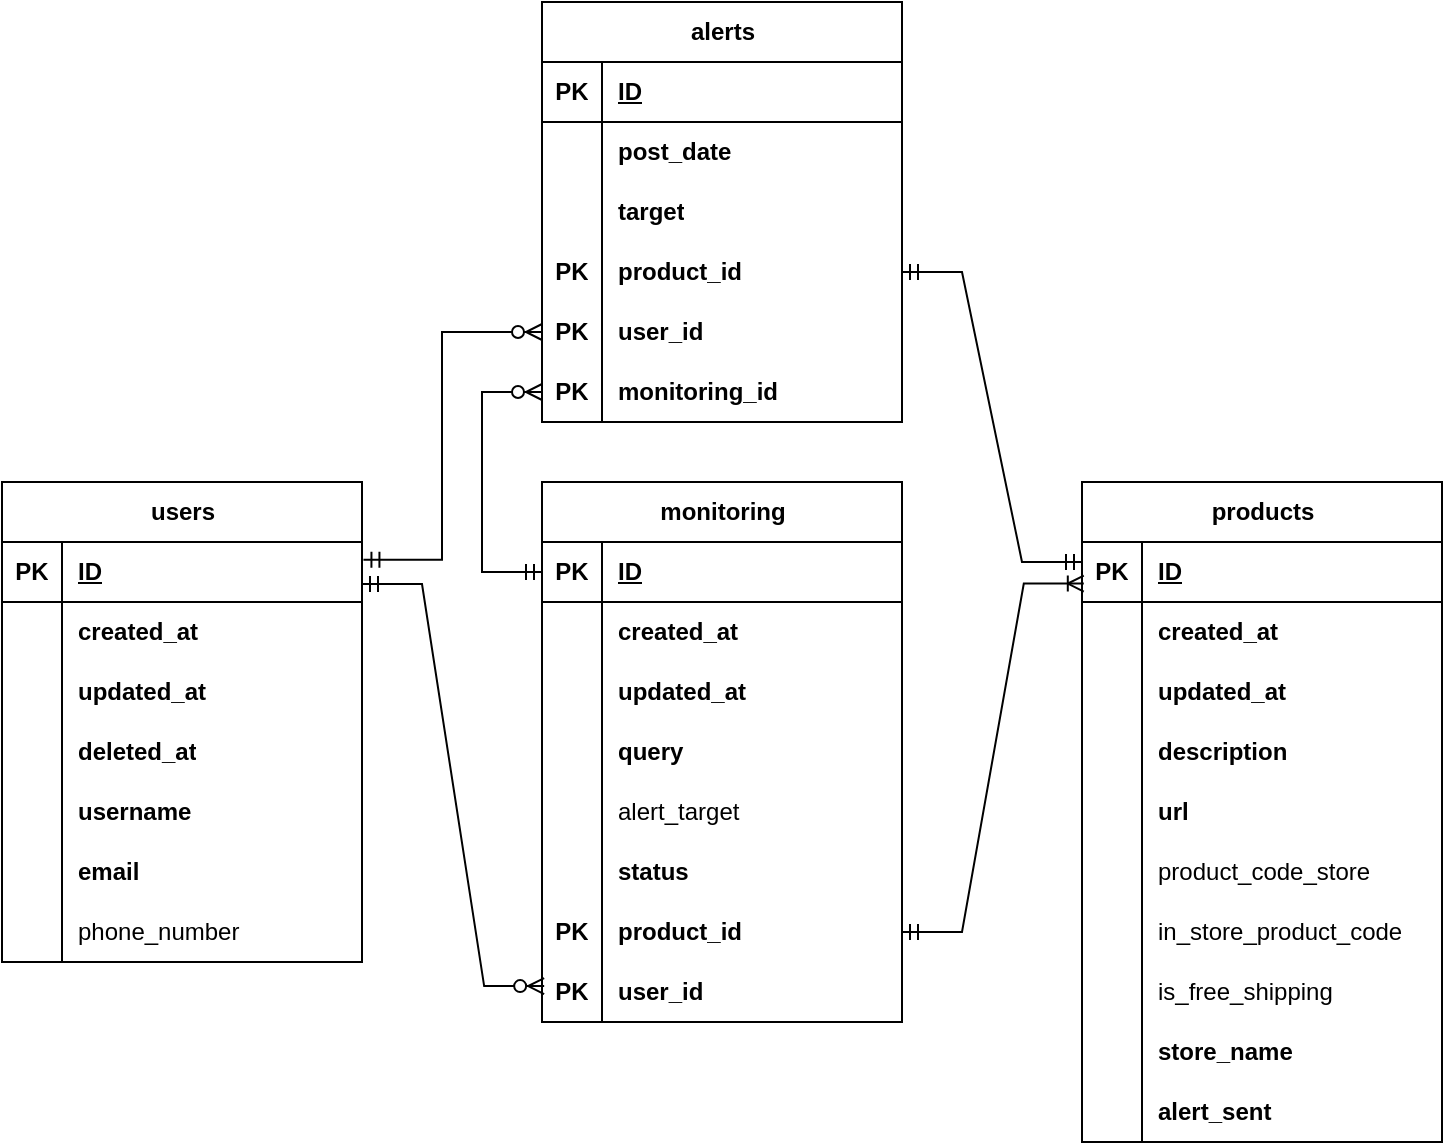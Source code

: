 <mxfile version="24.2.5" type="device" pages="2">
  <diagram name="Database Model" id="I9vio3gnw4RId74ECS6n">
    <mxGraphModel dx="956" dy="557" grid="1" gridSize="10" guides="1" tooltips="1" connect="1" arrows="0" fold="1" page="1" pageScale="1" pageWidth="850" pageHeight="1100" math="0" shadow="0">
      <root>
        <mxCell id="0" />
        <mxCell id="1" parent="0" />
        <mxCell id="QcvntvVAY5Kc5VnN-7mL-1" value="users" style="shape=table;startSize=30;container=1;collapsible=1;childLayout=tableLayout;fixedRows=1;rowLines=0;fontStyle=1;align=center;resizeLast=1;html=1;" parent="1" vertex="1">
          <mxGeometry x="60" y="260" width="180" height="240" as="geometry">
            <mxRectangle x="60" y="260" width="70" height="30" as="alternateBounds" />
          </mxGeometry>
        </mxCell>
        <mxCell id="QcvntvVAY5Kc5VnN-7mL-2" value="" style="shape=tableRow;horizontal=0;startSize=0;swimlaneHead=0;swimlaneBody=0;fillColor=none;collapsible=0;dropTarget=0;points=[[0,0.5],[1,0.5]];portConstraint=eastwest;top=0;left=0;right=0;bottom=1;" parent="QcvntvVAY5Kc5VnN-7mL-1" vertex="1">
          <mxGeometry y="30" width="180" height="30" as="geometry" />
        </mxCell>
        <mxCell id="QcvntvVAY5Kc5VnN-7mL-3" value="PK" style="shape=partialRectangle;connectable=0;fillColor=none;top=0;left=0;bottom=0;right=0;fontStyle=1;overflow=hidden;whiteSpace=wrap;html=1;" parent="QcvntvVAY5Kc5VnN-7mL-2" vertex="1">
          <mxGeometry width="30" height="30" as="geometry">
            <mxRectangle width="30" height="30" as="alternateBounds" />
          </mxGeometry>
        </mxCell>
        <mxCell id="QcvntvVAY5Kc5VnN-7mL-4" value="ID" style="shape=partialRectangle;connectable=0;fillColor=none;top=0;left=0;bottom=0;right=0;align=left;spacingLeft=6;fontStyle=5;overflow=hidden;whiteSpace=wrap;html=1;" parent="QcvntvVAY5Kc5VnN-7mL-2" vertex="1">
          <mxGeometry x="30" width="150" height="30" as="geometry">
            <mxRectangle width="150" height="30" as="alternateBounds" />
          </mxGeometry>
        </mxCell>
        <mxCell id="QcvntvVAY5Kc5VnN-7mL-5" value="" style="shape=tableRow;horizontal=0;startSize=0;swimlaneHead=0;swimlaneBody=0;fillColor=none;collapsible=0;dropTarget=0;points=[[0,0.5],[1,0.5]];portConstraint=eastwest;top=0;left=0;right=0;bottom=0;" parent="QcvntvVAY5Kc5VnN-7mL-1" vertex="1">
          <mxGeometry y="60" width="180" height="30" as="geometry" />
        </mxCell>
        <mxCell id="QcvntvVAY5Kc5VnN-7mL-6" value="" style="shape=partialRectangle;connectable=0;fillColor=none;top=0;left=0;bottom=0;right=0;editable=1;overflow=hidden;whiteSpace=wrap;html=1;" parent="QcvntvVAY5Kc5VnN-7mL-5" vertex="1">
          <mxGeometry width="30" height="30" as="geometry">
            <mxRectangle width="30" height="30" as="alternateBounds" />
          </mxGeometry>
        </mxCell>
        <mxCell id="QcvntvVAY5Kc5VnN-7mL-7" value="created_at" style="shape=partialRectangle;connectable=0;fillColor=none;top=0;left=0;bottom=0;right=0;align=left;spacingLeft=6;overflow=hidden;whiteSpace=wrap;html=1;fontStyle=1" parent="QcvntvVAY5Kc5VnN-7mL-5" vertex="1">
          <mxGeometry x="30" width="150" height="30" as="geometry">
            <mxRectangle width="150" height="30" as="alternateBounds" />
          </mxGeometry>
        </mxCell>
        <mxCell id="aQhZrh3F_fhBTRnwqOzw-4" value="" style="shape=tableRow;horizontal=0;startSize=0;swimlaneHead=0;swimlaneBody=0;fillColor=none;collapsible=0;dropTarget=0;points=[[0,0.5],[1,0.5]];portConstraint=eastwest;top=0;left=0;right=0;bottom=0;" parent="QcvntvVAY5Kc5VnN-7mL-1" vertex="1">
          <mxGeometry y="90" width="180" height="30" as="geometry" />
        </mxCell>
        <mxCell id="aQhZrh3F_fhBTRnwqOzw-5" value="" style="shape=partialRectangle;connectable=0;fillColor=none;top=0;left=0;bottom=0;right=0;editable=1;overflow=hidden;whiteSpace=wrap;html=1;" parent="aQhZrh3F_fhBTRnwqOzw-4" vertex="1">
          <mxGeometry width="30" height="30" as="geometry">
            <mxRectangle width="30" height="30" as="alternateBounds" />
          </mxGeometry>
        </mxCell>
        <mxCell id="aQhZrh3F_fhBTRnwqOzw-6" value="updated_at" style="shape=partialRectangle;connectable=0;fillColor=none;top=0;left=0;bottom=0;right=0;align=left;spacingLeft=6;overflow=hidden;whiteSpace=wrap;html=1;fontStyle=1" parent="aQhZrh3F_fhBTRnwqOzw-4" vertex="1">
          <mxGeometry x="30" width="150" height="30" as="geometry">
            <mxRectangle width="150" height="30" as="alternateBounds" />
          </mxGeometry>
        </mxCell>
        <mxCell id="aQhZrh3F_fhBTRnwqOzw-7" value="" style="shape=tableRow;horizontal=0;startSize=0;swimlaneHead=0;swimlaneBody=0;fillColor=none;collapsible=0;dropTarget=0;points=[[0,0.5],[1,0.5]];portConstraint=eastwest;top=0;left=0;right=0;bottom=0;" parent="QcvntvVAY5Kc5VnN-7mL-1" vertex="1">
          <mxGeometry y="120" width="180" height="30" as="geometry" />
        </mxCell>
        <mxCell id="aQhZrh3F_fhBTRnwqOzw-8" value="" style="shape=partialRectangle;connectable=0;fillColor=none;top=0;left=0;bottom=0;right=0;editable=1;overflow=hidden;whiteSpace=wrap;html=1;" parent="aQhZrh3F_fhBTRnwqOzw-7" vertex="1">
          <mxGeometry width="30" height="30" as="geometry">
            <mxRectangle width="30" height="30" as="alternateBounds" />
          </mxGeometry>
        </mxCell>
        <mxCell id="aQhZrh3F_fhBTRnwqOzw-9" value="deleted_at" style="shape=partialRectangle;connectable=0;fillColor=none;top=0;left=0;bottom=0;right=0;align=left;spacingLeft=6;overflow=hidden;whiteSpace=wrap;html=1;fontStyle=1" parent="aQhZrh3F_fhBTRnwqOzw-7" vertex="1">
          <mxGeometry x="30" width="150" height="30" as="geometry">
            <mxRectangle width="150" height="30" as="alternateBounds" />
          </mxGeometry>
        </mxCell>
        <mxCell id="aQhZrh3F_fhBTRnwqOzw-1" value="" style="shape=tableRow;horizontal=0;startSize=0;swimlaneHead=0;swimlaneBody=0;fillColor=none;collapsible=0;dropTarget=0;points=[[0,0.5],[1,0.5]];portConstraint=eastwest;top=0;left=0;right=0;bottom=0;" parent="QcvntvVAY5Kc5VnN-7mL-1" vertex="1">
          <mxGeometry y="150" width="180" height="30" as="geometry" />
        </mxCell>
        <mxCell id="aQhZrh3F_fhBTRnwqOzw-2" value="" style="shape=partialRectangle;connectable=0;fillColor=none;top=0;left=0;bottom=0;right=0;editable=1;overflow=hidden;whiteSpace=wrap;html=1;" parent="aQhZrh3F_fhBTRnwqOzw-1" vertex="1">
          <mxGeometry width="30" height="30" as="geometry">
            <mxRectangle width="30" height="30" as="alternateBounds" />
          </mxGeometry>
        </mxCell>
        <mxCell id="aQhZrh3F_fhBTRnwqOzw-3" value="username" style="shape=partialRectangle;connectable=0;fillColor=none;top=0;left=0;bottom=0;right=0;align=left;spacingLeft=6;overflow=hidden;whiteSpace=wrap;html=1;fontStyle=1" parent="aQhZrh3F_fhBTRnwqOzw-1" vertex="1">
          <mxGeometry x="30" width="150" height="30" as="geometry">
            <mxRectangle width="150" height="30" as="alternateBounds" />
          </mxGeometry>
        </mxCell>
        <mxCell id="QcvntvVAY5Kc5VnN-7mL-8" value="" style="shape=tableRow;horizontal=0;startSize=0;swimlaneHead=0;swimlaneBody=0;fillColor=none;collapsible=0;dropTarget=0;points=[[0,0.5],[1,0.5]];portConstraint=eastwest;top=0;left=0;right=0;bottom=0;fontStyle=0" parent="QcvntvVAY5Kc5VnN-7mL-1" vertex="1">
          <mxGeometry y="180" width="180" height="30" as="geometry" />
        </mxCell>
        <mxCell id="QcvntvVAY5Kc5VnN-7mL-9" value="" style="shape=partialRectangle;connectable=0;fillColor=none;top=0;left=0;bottom=0;right=0;editable=1;overflow=hidden;whiteSpace=wrap;html=1;" parent="QcvntvVAY5Kc5VnN-7mL-8" vertex="1">
          <mxGeometry width="30" height="30" as="geometry">
            <mxRectangle width="30" height="30" as="alternateBounds" />
          </mxGeometry>
        </mxCell>
        <mxCell id="QcvntvVAY5Kc5VnN-7mL-10" value="email" style="shape=partialRectangle;connectable=0;fillColor=none;top=0;left=0;bottom=0;right=0;align=left;spacingLeft=6;overflow=hidden;whiteSpace=wrap;html=1;fontStyle=1" parent="QcvntvVAY5Kc5VnN-7mL-8" vertex="1">
          <mxGeometry x="30" width="150" height="30" as="geometry">
            <mxRectangle width="150" height="30" as="alternateBounds" />
          </mxGeometry>
        </mxCell>
        <mxCell id="QcvntvVAY5Kc5VnN-7mL-11" value="" style="shape=tableRow;horizontal=0;startSize=0;swimlaneHead=0;swimlaneBody=0;fillColor=none;collapsible=0;dropTarget=0;points=[[0,0.5],[1,0.5]];portConstraint=eastwest;top=0;left=0;right=0;bottom=0;" parent="QcvntvVAY5Kc5VnN-7mL-1" vertex="1">
          <mxGeometry y="210" width="180" height="30" as="geometry" />
        </mxCell>
        <mxCell id="QcvntvVAY5Kc5VnN-7mL-12" value="" style="shape=partialRectangle;connectable=0;fillColor=none;top=0;left=0;bottom=0;right=0;editable=1;overflow=hidden;whiteSpace=wrap;html=1;" parent="QcvntvVAY5Kc5VnN-7mL-11" vertex="1">
          <mxGeometry width="30" height="30" as="geometry">
            <mxRectangle width="30" height="30" as="alternateBounds" />
          </mxGeometry>
        </mxCell>
        <mxCell id="QcvntvVAY5Kc5VnN-7mL-13" value="phone_number" style="shape=partialRectangle;connectable=0;fillColor=none;top=0;left=0;bottom=0;right=0;align=left;spacingLeft=6;overflow=hidden;whiteSpace=wrap;html=1;" parent="QcvntvVAY5Kc5VnN-7mL-11" vertex="1">
          <mxGeometry x="30" width="150" height="30" as="geometry">
            <mxRectangle width="150" height="30" as="alternateBounds" />
          </mxGeometry>
        </mxCell>
        <mxCell id="QcvntvVAY5Kc5VnN-7mL-14" value="monitoring" style="shape=table;startSize=30;container=1;collapsible=1;childLayout=tableLayout;fixedRows=1;rowLines=0;fontStyle=1;align=center;resizeLast=1;html=1;" parent="1" vertex="1">
          <mxGeometry x="330" y="260" width="180" height="270" as="geometry">
            <mxRectangle x="330" y="260" width="100" height="30" as="alternateBounds" />
          </mxGeometry>
        </mxCell>
        <mxCell id="QcvntvVAY5Kc5VnN-7mL-15" value="" style="shape=tableRow;horizontal=0;startSize=0;swimlaneHead=0;swimlaneBody=0;fillColor=none;collapsible=0;dropTarget=0;points=[[0,0.5],[1,0.5]];portConstraint=eastwest;top=0;left=0;right=0;bottom=1;" parent="QcvntvVAY5Kc5VnN-7mL-14" vertex="1">
          <mxGeometry y="30" width="180" height="30" as="geometry" />
        </mxCell>
        <mxCell id="QcvntvVAY5Kc5VnN-7mL-16" value="PK" style="shape=partialRectangle;connectable=0;fillColor=none;top=0;left=0;bottom=0;right=0;fontStyle=1;overflow=hidden;whiteSpace=wrap;html=1;" parent="QcvntvVAY5Kc5VnN-7mL-15" vertex="1">
          <mxGeometry width="30" height="30" as="geometry">
            <mxRectangle width="30" height="30" as="alternateBounds" />
          </mxGeometry>
        </mxCell>
        <mxCell id="QcvntvVAY5Kc5VnN-7mL-17" value="ID" style="shape=partialRectangle;connectable=0;fillColor=none;top=0;left=0;bottom=0;right=0;align=left;spacingLeft=6;fontStyle=5;overflow=hidden;whiteSpace=wrap;html=1;" parent="QcvntvVAY5Kc5VnN-7mL-15" vertex="1">
          <mxGeometry x="30" width="150" height="30" as="geometry">
            <mxRectangle width="150" height="30" as="alternateBounds" />
          </mxGeometry>
        </mxCell>
        <mxCell id="QcvntvVAY5Kc5VnN-7mL-18" value="" style="shape=tableRow;horizontal=0;startSize=0;swimlaneHead=0;swimlaneBody=0;fillColor=none;collapsible=0;dropTarget=0;points=[[0,0.5],[1,0.5]];portConstraint=eastwest;top=0;left=0;right=0;bottom=0;" parent="QcvntvVAY5Kc5VnN-7mL-14" vertex="1">
          <mxGeometry y="60" width="180" height="30" as="geometry" />
        </mxCell>
        <mxCell id="QcvntvVAY5Kc5VnN-7mL-19" value="" style="shape=partialRectangle;connectable=0;fillColor=none;top=0;left=0;bottom=0;right=0;editable=1;overflow=hidden;whiteSpace=wrap;html=1;" parent="QcvntvVAY5Kc5VnN-7mL-18" vertex="1">
          <mxGeometry width="30" height="30" as="geometry">
            <mxRectangle width="30" height="30" as="alternateBounds" />
          </mxGeometry>
        </mxCell>
        <mxCell id="QcvntvVAY5Kc5VnN-7mL-20" value="created_at" style="shape=partialRectangle;connectable=0;fillColor=none;top=0;left=0;bottom=0;right=0;align=left;spacingLeft=6;overflow=hidden;whiteSpace=wrap;html=1;fontStyle=1" parent="QcvntvVAY5Kc5VnN-7mL-18" vertex="1">
          <mxGeometry x="30" width="150" height="30" as="geometry">
            <mxRectangle width="150" height="30" as="alternateBounds" />
          </mxGeometry>
        </mxCell>
        <mxCell id="aQhZrh3F_fhBTRnwqOzw-13" value="" style="shape=tableRow;horizontal=0;startSize=0;swimlaneHead=0;swimlaneBody=0;fillColor=none;collapsible=0;dropTarget=0;points=[[0,0.5],[1,0.5]];portConstraint=eastwest;top=0;left=0;right=0;bottom=0;" parent="QcvntvVAY5Kc5VnN-7mL-14" vertex="1">
          <mxGeometry y="90" width="180" height="30" as="geometry" />
        </mxCell>
        <mxCell id="aQhZrh3F_fhBTRnwqOzw-14" value="" style="shape=partialRectangle;connectable=0;fillColor=none;top=0;left=0;bottom=0;right=0;editable=1;overflow=hidden;whiteSpace=wrap;html=1;" parent="aQhZrh3F_fhBTRnwqOzw-13" vertex="1">
          <mxGeometry width="30" height="30" as="geometry">
            <mxRectangle width="30" height="30" as="alternateBounds" />
          </mxGeometry>
        </mxCell>
        <mxCell id="aQhZrh3F_fhBTRnwqOzw-15" value="updated_at" style="shape=partialRectangle;connectable=0;fillColor=none;top=0;left=0;bottom=0;right=0;align=left;spacingLeft=6;overflow=hidden;whiteSpace=wrap;html=1;fontStyle=1" parent="aQhZrh3F_fhBTRnwqOzw-13" vertex="1">
          <mxGeometry x="30" width="150" height="30" as="geometry">
            <mxRectangle width="150" height="30" as="alternateBounds" />
          </mxGeometry>
        </mxCell>
        <mxCell id="aQhZrh3F_fhBTRnwqOzw-10" value="" style="shape=tableRow;horizontal=0;startSize=0;swimlaneHead=0;swimlaneBody=0;fillColor=none;collapsible=0;dropTarget=0;points=[[0,0.5],[1,0.5]];portConstraint=eastwest;top=0;left=0;right=0;bottom=0;" parent="QcvntvVAY5Kc5VnN-7mL-14" vertex="1">
          <mxGeometry y="120" width="180" height="30" as="geometry" />
        </mxCell>
        <mxCell id="aQhZrh3F_fhBTRnwqOzw-11" value="" style="shape=partialRectangle;connectable=0;fillColor=none;top=0;left=0;bottom=0;right=0;editable=1;overflow=hidden;whiteSpace=wrap;html=1;" parent="aQhZrh3F_fhBTRnwqOzw-10" vertex="1">
          <mxGeometry width="30" height="30" as="geometry">
            <mxRectangle width="30" height="30" as="alternateBounds" />
          </mxGeometry>
        </mxCell>
        <mxCell id="aQhZrh3F_fhBTRnwqOzw-12" value="query" style="shape=partialRectangle;connectable=0;fillColor=none;top=0;left=0;bottom=0;right=0;align=left;spacingLeft=6;overflow=hidden;whiteSpace=wrap;html=1;fontStyle=1" parent="aQhZrh3F_fhBTRnwqOzw-10" vertex="1">
          <mxGeometry x="30" width="150" height="30" as="geometry">
            <mxRectangle width="150" height="30" as="alternateBounds" />
          </mxGeometry>
        </mxCell>
        <mxCell id="QcvntvVAY5Kc5VnN-7mL-21" value="" style="shape=tableRow;horizontal=0;startSize=0;swimlaneHead=0;swimlaneBody=0;fillColor=none;collapsible=0;dropTarget=0;points=[[0,0.5],[1,0.5]];portConstraint=eastwest;top=0;left=0;right=0;bottom=0;fontStyle=0" parent="QcvntvVAY5Kc5VnN-7mL-14" vertex="1">
          <mxGeometry y="150" width="180" height="30" as="geometry" />
        </mxCell>
        <mxCell id="QcvntvVAY5Kc5VnN-7mL-22" value="" style="shape=partialRectangle;connectable=0;fillColor=none;top=0;left=0;bottom=0;right=0;editable=1;overflow=hidden;whiteSpace=wrap;html=1;" parent="QcvntvVAY5Kc5VnN-7mL-21" vertex="1">
          <mxGeometry width="30" height="30" as="geometry">
            <mxRectangle width="30" height="30" as="alternateBounds" />
          </mxGeometry>
        </mxCell>
        <mxCell id="QcvntvVAY5Kc5VnN-7mL-23" value="alert_target" style="shape=partialRectangle;connectable=0;fillColor=none;top=0;left=0;bottom=0;right=0;align=left;spacingLeft=6;overflow=hidden;whiteSpace=wrap;html=1;fontStyle=0" parent="QcvntvVAY5Kc5VnN-7mL-21" vertex="1">
          <mxGeometry x="30" width="150" height="30" as="geometry">
            <mxRectangle width="150" height="30" as="alternateBounds" />
          </mxGeometry>
        </mxCell>
        <mxCell id="QcvntvVAY5Kc5VnN-7mL-24" value="" style="shape=tableRow;horizontal=0;startSize=0;swimlaneHead=0;swimlaneBody=0;fillColor=none;collapsible=0;dropTarget=0;points=[[0,0.5],[1,0.5]];portConstraint=eastwest;top=0;left=0;right=0;bottom=0;" parent="QcvntvVAY5Kc5VnN-7mL-14" vertex="1">
          <mxGeometry y="180" width="180" height="30" as="geometry" />
        </mxCell>
        <mxCell id="QcvntvVAY5Kc5VnN-7mL-25" value="" style="shape=partialRectangle;connectable=0;fillColor=none;top=0;left=0;bottom=0;right=0;editable=1;overflow=hidden;whiteSpace=wrap;html=1;" parent="QcvntvVAY5Kc5VnN-7mL-24" vertex="1">
          <mxGeometry width="30" height="30" as="geometry">
            <mxRectangle width="30" height="30" as="alternateBounds" />
          </mxGeometry>
        </mxCell>
        <mxCell id="QcvntvVAY5Kc5VnN-7mL-26" value="&lt;b&gt;status&lt;/b&gt;" style="shape=partialRectangle;connectable=0;fillColor=none;top=0;left=0;bottom=0;right=0;align=left;spacingLeft=6;overflow=hidden;whiteSpace=wrap;html=1;" parent="QcvntvVAY5Kc5VnN-7mL-24" vertex="1">
          <mxGeometry x="30" width="150" height="30" as="geometry">
            <mxRectangle width="150" height="30" as="alternateBounds" />
          </mxGeometry>
        </mxCell>
        <mxCell id="LEwqBcmF0jRfwMlr8cXn-28" value="" style="shape=tableRow;horizontal=0;startSize=0;swimlaneHead=0;swimlaneBody=0;fillColor=none;collapsible=0;dropTarget=0;points=[[0,0.5],[1,0.5]];portConstraint=eastwest;top=0;left=0;right=0;bottom=0;" parent="QcvntvVAY5Kc5VnN-7mL-14" vertex="1">
          <mxGeometry y="210" width="180" height="30" as="geometry" />
        </mxCell>
        <mxCell id="LEwqBcmF0jRfwMlr8cXn-29" value="PK" style="shape=partialRectangle;connectable=0;fillColor=none;top=0;left=0;bottom=0;right=0;editable=1;overflow=hidden;whiteSpace=wrap;html=1;fontStyle=1" parent="LEwqBcmF0jRfwMlr8cXn-28" vertex="1">
          <mxGeometry width="30" height="30" as="geometry">
            <mxRectangle width="30" height="30" as="alternateBounds" />
          </mxGeometry>
        </mxCell>
        <mxCell id="LEwqBcmF0jRfwMlr8cXn-30" value="&lt;b&gt;product_id&lt;/b&gt;" style="shape=partialRectangle;connectable=0;fillColor=none;top=0;left=0;bottom=0;right=0;align=left;spacingLeft=6;overflow=hidden;whiteSpace=wrap;html=1;" parent="LEwqBcmF0jRfwMlr8cXn-28" vertex="1">
          <mxGeometry x="30" width="150" height="30" as="geometry">
            <mxRectangle width="150" height="30" as="alternateBounds" />
          </mxGeometry>
        </mxCell>
        <mxCell id="LEwqBcmF0jRfwMlr8cXn-32" value="" style="shape=tableRow;horizontal=0;startSize=0;swimlaneHead=0;swimlaneBody=0;fillColor=none;collapsible=0;dropTarget=0;points=[[0,0.5],[1,0.5]];portConstraint=eastwest;top=0;left=0;right=0;bottom=0;" parent="QcvntvVAY5Kc5VnN-7mL-14" vertex="1">
          <mxGeometry y="240" width="180" height="30" as="geometry" />
        </mxCell>
        <mxCell id="LEwqBcmF0jRfwMlr8cXn-33" value="PK" style="shape=partialRectangle;connectable=0;fillColor=none;top=0;left=0;bottom=0;right=0;editable=1;overflow=hidden;whiteSpace=wrap;html=1;fontStyle=1" parent="LEwqBcmF0jRfwMlr8cXn-32" vertex="1">
          <mxGeometry width="30" height="30" as="geometry">
            <mxRectangle width="30" height="30" as="alternateBounds" />
          </mxGeometry>
        </mxCell>
        <mxCell id="LEwqBcmF0jRfwMlr8cXn-34" value="&lt;b&gt;user_id&lt;/b&gt;" style="shape=partialRectangle;connectable=0;fillColor=none;top=0;left=0;bottom=0;right=0;align=left;spacingLeft=6;overflow=hidden;whiteSpace=wrap;html=1;" parent="LEwqBcmF0jRfwMlr8cXn-32" vertex="1">
          <mxGeometry x="30" width="150" height="30" as="geometry">
            <mxRectangle width="150" height="30" as="alternateBounds" />
          </mxGeometry>
        </mxCell>
        <mxCell id="QcvntvVAY5Kc5VnN-7mL-31" value="" style="edgeStyle=entityRelationEdgeStyle;fontSize=12;html=1;endArrow=ERzeroToMany;startArrow=ERmandOne;rounded=0;entryX=0.006;entryY=0.402;entryDx=0;entryDy=0;entryPerimeter=0;" parent="1" target="LEwqBcmF0jRfwMlr8cXn-32" edge="1">
          <mxGeometry width="100" height="100" relative="1" as="geometry">
            <mxPoint x="240" y="311" as="sourcePoint" />
            <mxPoint x="325" y="450" as="targetPoint" />
          </mxGeometry>
        </mxCell>
        <mxCell id="LEwqBcmF0jRfwMlr8cXn-3" value="products" style="shape=table;startSize=30;container=1;collapsible=1;childLayout=tableLayout;fixedRows=1;rowLines=0;fontStyle=1;align=center;resizeLast=1;html=1;" parent="1" vertex="1">
          <mxGeometry x="600" y="260" width="180" height="330" as="geometry">
            <mxRectangle x="600" y="260" width="90" height="30" as="alternateBounds" />
          </mxGeometry>
        </mxCell>
        <mxCell id="LEwqBcmF0jRfwMlr8cXn-4" value="" style="shape=tableRow;horizontal=0;startSize=0;swimlaneHead=0;swimlaneBody=0;fillColor=none;collapsible=0;dropTarget=0;points=[[0,0.5],[1,0.5]];portConstraint=eastwest;top=0;left=0;right=0;bottom=1;" parent="LEwqBcmF0jRfwMlr8cXn-3" vertex="1">
          <mxGeometry y="30" width="180" height="30" as="geometry" />
        </mxCell>
        <mxCell id="LEwqBcmF0jRfwMlr8cXn-5" value="PK" style="shape=partialRectangle;connectable=0;fillColor=none;top=0;left=0;bottom=0;right=0;fontStyle=1;overflow=hidden;whiteSpace=wrap;html=1;" parent="LEwqBcmF0jRfwMlr8cXn-4" vertex="1">
          <mxGeometry width="30" height="30" as="geometry">
            <mxRectangle width="30" height="30" as="alternateBounds" />
          </mxGeometry>
        </mxCell>
        <mxCell id="LEwqBcmF0jRfwMlr8cXn-6" value="ID" style="shape=partialRectangle;connectable=0;fillColor=none;top=0;left=0;bottom=0;right=0;align=left;spacingLeft=6;fontStyle=5;overflow=hidden;whiteSpace=wrap;html=1;" parent="LEwqBcmF0jRfwMlr8cXn-4" vertex="1">
          <mxGeometry x="30" width="150" height="30" as="geometry">
            <mxRectangle width="150" height="30" as="alternateBounds" />
          </mxGeometry>
        </mxCell>
        <mxCell id="LEwqBcmF0jRfwMlr8cXn-7" value="" style="shape=tableRow;horizontal=0;startSize=0;swimlaneHead=0;swimlaneBody=0;fillColor=none;collapsible=0;dropTarget=0;points=[[0,0.5],[1,0.5]];portConstraint=eastwest;top=0;left=0;right=0;bottom=0;" parent="LEwqBcmF0jRfwMlr8cXn-3" vertex="1">
          <mxGeometry y="60" width="180" height="30" as="geometry" />
        </mxCell>
        <mxCell id="LEwqBcmF0jRfwMlr8cXn-8" value="" style="shape=partialRectangle;connectable=0;fillColor=none;top=0;left=0;bottom=0;right=0;editable=1;overflow=hidden;whiteSpace=wrap;html=1;" parent="LEwqBcmF0jRfwMlr8cXn-7" vertex="1">
          <mxGeometry width="30" height="30" as="geometry">
            <mxRectangle width="30" height="30" as="alternateBounds" />
          </mxGeometry>
        </mxCell>
        <mxCell id="LEwqBcmF0jRfwMlr8cXn-9" value="created_at" style="shape=partialRectangle;connectable=0;fillColor=none;top=0;left=0;bottom=0;right=0;align=left;spacingLeft=6;overflow=hidden;whiteSpace=wrap;html=1;fontStyle=1" parent="LEwqBcmF0jRfwMlr8cXn-7" vertex="1">
          <mxGeometry x="30" width="150" height="30" as="geometry">
            <mxRectangle width="150" height="30" as="alternateBounds" />
          </mxGeometry>
        </mxCell>
        <mxCell id="aQhZrh3F_fhBTRnwqOzw-19" value="" style="shape=tableRow;horizontal=0;startSize=0;swimlaneHead=0;swimlaneBody=0;fillColor=none;collapsible=0;dropTarget=0;points=[[0,0.5],[1,0.5]];portConstraint=eastwest;top=0;left=0;right=0;bottom=0;" parent="LEwqBcmF0jRfwMlr8cXn-3" vertex="1">
          <mxGeometry y="90" width="180" height="30" as="geometry" />
        </mxCell>
        <mxCell id="aQhZrh3F_fhBTRnwqOzw-20" value="" style="shape=partialRectangle;connectable=0;fillColor=none;top=0;left=0;bottom=0;right=0;editable=1;overflow=hidden;whiteSpace=wrap;html=1;" parent="aQhZrh3F_fhBTRnwqOzw-19" vertex="1">
          <mxGeometry width="30" height="30" as="geometry">
            <mxRectangle width="30" height="30" as="alternateBounds" />
          </mxGeometry>
        </mxCell>
        <mxCell id="aQhZrh3F_fhBTRnwqOzw-21" value="updated_at" style="shape=partialRectangle;connectable=0;fillColor=none;top=0;left=0;bottom=0;right=0;align=left;spacingLeft=6;overflow=hidden;whiteSpace=wrap;html=1;fontStyle=1" parent="aQhZrh3F_fhBTRnwqOzw-19" vertex="1">
          <mxGeometry x="30" width="150" height="30" as="geometry">
            <mxRectangle width="150" height="30" as="alternateBounds" />
          </mxGeometry>
        </mxCell>
        <mxCell id="aQhZrh3F_fhBTRnwqOzw-16" value="" style="shape=tableRow;horizontal=0;startSize=0;swimlaneHead=0;swimlaneBody=0;fillColor=none;collapsible=0;dropTarget=0;points=[[0,0.5],[1,0.5]];portConstraint=eastwest;top=0;left=0;right=0;bottom=0;" parent="LEwqBcmF0jRfwMlr8cXn-3" vertex="1">
          <mxGeometry y="120" width="180" height="30" as="geometry" />
        </mxCell>
        <mxCell id="aQhZrh3F_fhBTRnwqOzw-17" value="" style="shape=partialRectangle;connectable=0;fillColor=none;top=0;left=0;bottom=0;right=0;editable=1;overflow=hidden;whiteSpace=wrap;html=1;" parent="aQhZrh3F_fhBTRnwqOzw-16" vertex="1">
          <mxGeometry width="30" height="30" as="geometry">
            <mxRectangle width="30" height="30" as="alternateBounds" />
          </mxGeometry>
        </mxCell>
        <mxCell id="aQhZrh3F_fhBTRnwqOzw-18" value="description" style="shape=partialRectangle;connectable=0;fillColor=none;top=0;left=0;bottom=0;right=0;align=left;spacingLeft=6;overflow=hidden;whiteSpace=wrap;html=1;fontStyle=1" parent="aQhZrh3F_fhBTRnwqOzw-16" vertex="1">
          <mxGeometry x="30" width="150" height="30" as="geometry">
            <mxRectangle width="150" height="30" as="alternateBounds" />
          </mxGeometry>
        </mxCell>
        <mxCell id="LEwqBcmF0jRfwMlr8cXn-10" value="" style="shape=tableRow;horizontal=0;startSize=0;swimlaneHead=0;swimlaneBody=0;fillColor=none;collapsible=0;dropTarget=0;points=[[0,0.5],[1,0.5]];portConstraint=eastwest;top=0;left=0;right=0;bottom=0;fontStyle=0" parent="LEwqBcmF0jRfwMlr8cXn-3" vertex="1">
          <mxGeometry y="150" width="180" height="30" as="geometry" />
        </mxCell>
        <mxCell id="LEwqBcmF0jRfwMlr8cXn-11" value="" style="shape=partialRectangle;connectable=0;fillColor=none;top=0;left=0;bottom=0;right=0;editable=1;overflow=hidden;whiteSpace=wrap;html=1;" parent="LEwqBcmF0jRfwMlr8cXn-10" vertex="1">
          <mxGeometry width="30" height="30" as="geometry">
            <mxRectangle width="30" height="30" as="alternateBounds" />
          </mxGeometry>
        </mxCell>
        <mxCell id="LEwqBcmF0jRfwMlr8cXn-12" value="url" style="shape=partialRectangle;connectable=0;fillColor=none;top=0;left=0;bottom=0;right=0;align=left;spacingLeft=6;overflow=hidden;whiteSpace=wrap;html=1;fontStyle=1" parent="LEwqBcmF0jRfwMlr8cXn-10" vertex="1">
          <mxGeometry x="30" width="150" height="30" as="geometry">
            <mxRectangle width="150" height="30" as="alternateBounds" />
          </mxGeometry>
        </mxCell>
        <mxCell id="LEwqBcmF0jRfwMlr8cXn-13" value="" style="shape=tableRow;horizontal=0;startSize=0;swimlaneHead=0;swimlaneBody=0;fillColor=none;collapsible=0;dropTarget=0;points=[[0,0.5],[1,0.5]];portConstraint=eastwest;top=0;left=0;right=0;bottom=0;" parent="LEwqBcmF0jRfwMlr8cXn-3" vertex="1">
          <mxGeometry y="180" width="180" height="30" as="geometry" />
        </mxCell>
        <mxCell id="LEwqBcmF0jRfwMlr8cXn-14" value="" style="shape=partialRectangle;connectable=0;fillColor=none;top=0;left=0;bottom=0;right=0;editable=1;overflow=hidden;whiteSpace=wrap;html=1;" parent="LEwqBcmF0jRfwMlr8cXn-13" vertex="1">
          <mxGeometry width="30" height="30" as="geometry">
            <mxRectangle width="30" height="30" as="alternateBounds" />
          </mxGeometry>
        </mxCell>
        <mxCell id="LEwqBcmF0jRfwMlr8cXn-15" value="product_code_store" style="shape=partialRectangle;connectable=0;fillColor=none;top=0;left=0;bottom=0;right=0;align=left;spacingLeft=6;overflow=hidden;whiteSpace=wrap;html=1;fontStyle=0" parent="LEwqBcmF0jRfwMlr8cXn-13" vertex="1">
          <mxGeometry x="30" width="150" height="30" as="geometry">
            <mxRectangle width="150" height="30" as="alternateBounds" />
          </mxGeometry>
        </mxCell>
        <mxCell id="LEwqBcmF0jRfwMlr8cXn-16" value="" style="shape=tableRow;horizontal=0;startSize=0;swimlaneHead=0;swimlaneBody=0;fillColor=none;collapsible=0;dropTarget=0;points=[[0,0.5],[1,0.5]];portConstraint=eastwest;top=0;left=0;right=0;bottom=0;" parent="LEwqBcmF0jRfwMlr8cXn-3" vertex="1">
          <mxGeometry y="210" width="180" height="30" as="geometry" />
        </mxCell>
        <mxCell id="LEwqBcmF0jRfwMlr8cXn-17" value="" style="shape=partialRectangle;connectable=0;fillColor=none;top=0;left=0;bottom=0;right=0;editable=1;overflow=hidden;whiteSpace=wrap;html=1;" parent="LEwqBcmF0jRfwMlr8cXn-16" vertex="1">
          <mxGeometry width="30" height="30" as="geometry">
            <mxRectangle width="30" height="30" as="alternateBounds" />
          </mxGeometry>
        </mxCell>
        <mxCell id="LEwqBcmF0jRfwMlr8cXn-18" value="in_store_product_code" style="shape=partialRectangle;connectable=0;fillColor=none;top=0;left=0;bottom=0;right=0;align=left;spacingLeft=6;overflow=hidden;whiteSpace=wrap;html=1;fontStyle=0" parent="LEwqBcmF0jRfwMlr8cXn-16" vertex="1">
          <mxGeometry x="30" width="150" height="30" as="geometry">
            <mxRectangle width="150" height="30" as="alternateBounds" />
          </mxGeometry>
        </mxCell>
        <mxCell id="LEwqBcmF0jRfwMlr8cXn-19" value="" style="shape=tableRow;horizontal=0;startSize=0;swimlaneHead=0;swimlaneBody=0;fillColor=none;collapsible=0;dropTarget=0;points=[[0,0.5],[1,0.5]];portConstraint=eastwest;top=0;left=0;right=0;bottom=0;" parent="LEwqBcmF0jRfwMlr8cXn-3" vertex="1">
          <mxGeometry y="240" width="180" height="30" as="geometry" />
        </mxCell>
        <mxCell id="LEwqBcmF0jRfwMlr8cXn-20" value="" style="shape=partialRectangle;connectable=0;fillColor=none;top=0;left=0;bottom=0;right=0;editable=1;overflow=hidden;whiteSpace=wrap;html=1;" parent="LEwqBcmF0jRfwMlr8cXn-19" vertex="1">
          <mxGeometry width="30" height="30" as="geometry">
            <mxRectangle width="30" height="30" as="alternateBounds" />
          </mxGeometry>
        </mxCell>
        <mxCell id="LEwqBcmF0jRfwMlr8cXn-21" value="is_free_shipping" style="shape=partialRectangle;connectable=0;fillColor=none;top=0;left=0;bottom=0;right=0;align=left;spacingLeft=6;overflow=hidden;whiteSpace=wrap;html=1;fontStyle=0" parent="LEwqBcmF0jRfwMlr8cXn-19" vertex="1">
          <mxGeometry x="30" width="150" height="30" as="geometry">
            <mxRectangle width="150" height="30" as="alternateBounds" />
          </mxGeometry>
        </mxCell>
        <mxCell id="LEwqBcmF0jRfwMlr8cXn-22" value="" style="shape=tableRow;horizontal=0;startSize=0;swimlaneHead=0;swimlaneBody=0;fillColor=none;collapsible=0;dropTarget=0;points=[[0,0.5],[1,0.5]];portConstraint=eastwest;top=0;left=0;right=0;bottom=0;" parent="LEwqBcmF0jRfwMlr8cXn-3" vertex="1">
          <mxGeometry y="270" width="180" height="30" as="geometry" />
        </mxCell>
        <mxCell id="LEwqBcmF0jRfwMlr8cXn-23" value="" style="shape=partialRectangle;connectable=0;fillColor=none;top=0;left=0;bottom=0;right=0;editable=1;overflow=hidden;whiteSpace=wrap;html=1;" parent="LEwqBcmF0jRfwMlr8cXn-22" vertex="1">
          <mxGeometry width="30" height="30" as="geometry">
            <mxRectangle width="30" height="30" as="alternateBounds" />
          </mxGeometry>
        </mxCell>
        <mxCell id="LEwqBcmF0jRfwMlr8cXn-24" value="store_name" style="shape=partialRectangle;connectable=0;fillColor=none;top=0;left=0;bottom=0;right=0;align=left;spacingLeft=6;overflow=hidden;whiteSpace=wrap;html=1;fontStyle=1" parent="LEwqBcmF0jRfwMlr8cXn-22" vertex="1">
          <mxGeometry x="30" width="150" height="30" as="geometry">
            <mxRectangle width="150" height="30" as="alternateBounds" />
          </mxGeometry>
        </mxCell>
        <mxCell id="IF5fybqgEy4JMdc6jQs8-1" value="" style="shape=tableRow;horizontal=0;startSize=0;swimlaneHead=0;swimlaneBody=0;fillColor=none;collapsible=0;dropTarget=0;points=[[0,0.5],[1,0.5]];portConstraint=eastwest;top=0;left=0;right=0;bottom=0;" vertex="1" parent="LEwqBcmF0jRfwMlr8cXn-3">
          <mxGeometry y="300" width="180" height="30" as="geometry" />
        </mxCell>
        <mxCell id="IF5fybqgEy4JMdc6jQs8-2" value="" style="shape=partialRectangle;connectable=0;fillColor=none;top=0;left=0;bottom=0;right=0;editable=1;overflow=hidden;whiteSpace=wrap;html=1;" vertex="1" parent="IF5fybqgEy4JMdc6jQs8-1">
          <mxGeometry width="30" height="30" as="geometry">
            <mxRectangle width="30" height="30" as="alternateBounds" />
          </mxGeometry>
        </mxCell>
        <mxCell id="IF5fybqgEy4JMdc6jQs8-3" value="alert_sent" style="shape=partialRectangle;connectable=0;fillColor=none;top=0;left=0;bottom=0;right=0;align=left;spacingLeft=6;overflow=hidden;whiteSpace=wrap;html=1;fontStyle=1" vertex="1" parent="IF5fybqgEy4JMdc6jQs8-1">
          <mxGeometry x="30" width="150" height="30" as="geometry">
            <mxRectangle width="150" height="30" as="alternateBounds" />
          </mxGeometry>
        </mxCell>
        <mxCell id="LEwqBcmF0jRfwMlr8cXn-31" value="" style="edgeStyle=entityRelationEdgeStyle;fontSize=12;html=1;endArrow=ERoneToMany;startArrow=ERmandOne;rounded=0;exitX=1;exitY=0.5;exitDx=0;exitDy=0;entryX=0.005;entryY=0.693;entryDx=0;entryDy=0;entryPerimeter=0;" parent="1" source="LEwqBcmF0jRfwMlr8cXn-28" target="LEwqBcmF0jRfwMlr8cXn-4" edge="1">
          <mxGeometry width="100" height="100" relative="1" as="geometry">
            <mxPoint x="340" y="570" as="sourcePoint" />
            <mxPoint x="590" y="310" as="targetPoint" />
          </mxGeometry>
        </mxCell>
        <mxCell id="w7Y1fioTIu8VwlYWrcn4-25" value="alerts" style="shape=table;startSize=30;container=1;collapsible=1;childLayout=tableLayout;fixedRows=1;rowLines=0;fontStyle=1;align=center;resizeLast=1;html=1;" parent="1" vertex="1">
          <mxGeometry x="330" y="20" width="180" height="210" as="geometry">
            <mxRectangle x="330" y="20" width="70" height="30" as="alternateBounds" />
          </mxGeometry>
        </mxCell>
        <mxCell id="w7Y1fioTIu8VwlYWrcn4-26" value="" style="shape=tableRow;horizontal=0;startSize=0;swimlaneHead=0;swimlaneBody=0;fillColor=none;collapsible=0;dropTarget=0;points=[[0,0.5],[1,0.5]];portConstraint=eastwest;top=0;left=0;right=0;bottom=1;" parent="w7Y1fioTIu8VwlYWrcn4-25" vertex="1">
          <mxGeometry y="30" width="180" height="30" as="geometry" />
        </mxCell>
        <mxCell id="w7Y1fioTIu8VwlYWrcn4-27" value="PK" style="shape=partialRectangle;connectable=0;fillColor=none;top=0;left=0;bottom=0;right=0;fontStyle=1;overflow=hidden;whiteSpace=wrap;html=1;" parent="w7Y1fioTIu8VwlYWrcn4-26" vertex="1">
          <mxGeometry width="30" height="30" as="geometry">
            <mxRectangle width="30" height="30" as="alternateBounds" />
          </mxGeometry>
        </mxCell>
        <mxCell id="w7Y1fioTIu8VwlYWrcn4-28" value="ID" style="shape=partialRectangle;connectable=0;fillColor=none;top=0;left=0;bottom=0;right=0;align=left;spacingLeft=6;fontStyle=5;overflow=hidden;whiteSpace=wrap;html=1;" parent="w7Y1fioTIu8VwlYWrcn4-26" vertex="1">
          <mxGeometry x="30" width="150" height="30" as="geometry">
            <mxRectangle width="150" height="30" as="alternateBounds" />
          </mxGeometry>
        </mxCell>
        <mxCell id="w7Y1fioTIu8VwlYWrcn4-38" value="" style="shape=tableRow;horizontal=0;startSize=0;swimlaneHead=0;swimlaneBody=0;fillColor=none;collapsible=0;dropTarget=0;points=[[0,0.5],[1,0.5]];portConstraint=eastwest;top=0;left=0;right=0;bottom=0;" parent="w7Y1fioTIu8VwlYWrcn4-25" vertex="1">
          <mxGeometry y="60" width="180" height="30" as="geometry" />
        </mxCell>
        <mxCell id="w7Y1fioTIu8VwlYWrcn4-39" value="" style="shape=partialRectangle;connectable=0;fillColor=none;top=0;left=0;bottom=0;right=0;editable=1;overflow=hidden;whiteSpace=wrap;html=1;fontStyle=1" parent="w7Y1fioTIu8VwlYWrcn4-38" vertex="1">
          <mxGeometry width="30" height="30" as="geometry">
            <mxRectangle width="30" height="30" as="alternateBounds" />
          </mxGeometry>
        </mxCell>
        <mxCell id="w7Y1fioTIu8VwlYWrcn4-40" value="&lt;b&gt;post_date&lt;/b&gt;" style="shape=partialRectangle;connectable=0;fillColor=none;top=0;left=0;bottom=0;right=0;align=left;spacingLeft=6;overflow=hidden;whiteSpace=wrap;html=1;" parent="w7Y1fioTIu8VwlYWrcn4-38" vertex="1">
          <mxGeometry x="30" width="150" height="30" as="geometry">
            <mxRectangle width="150" height="30" as="alternateBounds" />
          </mxGeometry>
        </mxCell>
        <mxCell id="aQhZrh3F_fhBTRnwqOzw-25" value="" style="shape=tableRow;horizontal=0;startSize=0;swimlaneHead=0;swimlaneBody=0;fillColor=none;collapsible=0;dropTarget=0;points=[[0,0.5],[1,0.5]];portConstraint=eastwest;top=0;left=0;right=0;bottom=0;" parent="w7Y1fioTIu8VwlYWrcn4-25" vertex="1">
          <mxGeometry y="90" width="180" height="30" as="geometry" />
        </mxCell>
        <mxCell id="aQhZrh3F_fhBTRnwqOzw-26" value="" style="shape=partialRectangle;connectable=0;fillColor=none;top=0;left=0;bottom=0;right=0;editable=1;overflow=hidden;whiteSpace=wrap;html=1;fontStyle=1" parent="aQhZrh3F_fhBTRnwqOzw-25" vertex="1">
          <mxGeometry width="30" height="30" as="geometry">
            <mxRectangle width="30" height="30" as="alternateBounds" />
          </mxGeometry>
        </mxCell>
        <mxCell id="aQhZrh3F_fhBTRnwqOzw-27" value="&lt;b&gt;target&lt;/b&gt;" style="shape=partialRectangle;connectable=0;fillColor=none;top=0;left=0;bottom=0;right=0;align=left;spacingLeft=6;overflow=hidden;whiteSpace=wrap;html=1;" parent="aQhZrh3F_fhBTRnwqOzw-25" vertex="1">
          <mxGeometry x="30" width="150" height="30" as="geometry">
            <mxRectangle width="150" height="30" as="alternateBounds" />
          </mxGeometry>
        </mxCell>
        <mxCell id="aQhZrh3F_fhBTRnwqOzw-22" value="" style="shape=tableRow;horizontal=0;startSize=0;swimlaneHead=0;swimlaneBody=0;fillColor=none;collapsible=0;dropTarget=0;points=[[0,0.5],[1,0.5]];portConstraint=eastwest;top=0;left=0;right=0;bottom=0;" parent="w7Y1fioTIu8VwlYWrcn4-25" vertex="1">
          <mxGeometry y="120" width="180" height="30" as="geometry" />
        </mxCell>
        <mxCell id="aQhZrh3F_fhBTRnwqOzw-23" value="PK" style="shape=partialRectangle;connectable=0;fillColor=none;top=0;left=0;bottom=0;right=0;editable=1;overflow=hidden;whiteSpace=wrap;html=1;fontStyle=1" parent="aQhZrh3F_fhBTRnwqOzw-22" vertex="1">
          <mxGeometry width="30" height="30" as="geometry">
            <mxRectangle width="30" height="30" as="alternateBounds" />
          </mxGeometry>
        </mxCell>
        <mxCell id="aQhZrh3F_fhBTRnwqOzw-24" value="&lt;b&gt;product_id&lt;/b&gt;" style="shape=partialRectangle;connectable=0;fillColor=none;top=0;left=0;bottom=0;right=0;align=left;spacingLeft=6;overflow=hidden;whiteSpace=wrap;html=1;" parent="aQhZrh3F_fhBTRnwqOzw-22" vertex="1">
          <mxGeometry x="30" width="150" height="30" as="geometry">
            <mxRectangle width="150" height="30" as="alternateBounds" />
          </mxGeometry>
        </mxCell>
        <mxCell id="w7Y1fioTIu8VwlYWrcn4-41" value="" style="shape=tableRow;horizontal=0;startSize=0;swimlaneHead=0;swimlaneBody=0;fillColor=none;collapsible=0;dropTarget=0;points=[[0,0.5],[1,0.5]];portConstraint=eastwest;top=0;left=0;right=0;bottom=0;" parent="w7Y1fioTIu8VwlYWrcn4-25" vertex="1">
          <mxGeometry y="150" width="180" height="30" as="geometry" />
        </mxCell>
        <mxCell id="w7Y1fioTIu8VwlYWrcn4-42" value="PK" style="shape=partialRectangle;connectable=0;fillColor=none;top=0;left=0;bottom=0;right=0;editable=1;overflow=hidden;whiteSpace=wrap;html=1;fontStyle=1" parent="w7Y1fioTIu8VwlYWrcn4-41" vertex="1">
          <mxGeometry width="30" height="30" as="geometry">
            <mxRectangle width="30" height="30" as="alternateBounds" />
          </mxGeometry>
        </mxCell>
        <mxCell id="w7Y1fioTIu8VwlYWrcn4-43" value="&lt;b&gt;user_id&lt;/b&gt;" style="shape=partialRectangle;connectable=0;fillColor=none;top=0;left=0;bottom=0;right=0;align=left;spacingLeft=6;overflow=hidden;whiteSpace=wrap;html=1;" parent="w7Y1fioTIu8VwlYWrcn4-41" vertex="1">
          <mxGeometry x="30" width="150" height="30" as="geometry">
            <mxRectangle width="150" height="30" as="alternateBounds" />
          </mxGeometry>
        </mxCell>
        <mxCell id="aQhZrh3F_fhBTRnwqOzw-33" value="" style="shape=tableRow;horizontal=0;startSize=0;swimlaneHead=0;swimlaneBody=0;fillColor=none;collapsible=0;dropTarget=0;points=[[0,0.5],[1,0.5]];portConstraint=eastwest;top=0;left=0;right=0;bottom=0;" parent="w7Y1fioTIu8VwlYWrcn4-25" vertex="1">
          <mxGeometry y="180" width="180" height="30" as="geometry" />
        </mxCell>
        <mxCell id="aQhZrh3F_fhBTRnwqOzw-34" value="PK" style="shape=partialRectangle;connectable=0;fillColor=none;top=0;left=0;bottom=0;right=0;editable=1;overflow=hidden;whiteSpace=wrap;html=1;fontStyle=1" parent="aQhZrh3F_fhBTRnwqOzw-33" vertex="1">
          <mxGeometry width="30" height="30" as="geometry">
            <mxRectangle width="30" height="30" as="alternateBounds" />
          </mxGeometry>
        </mxCell>
        <mxCell id="aQhZrh3F_fhBTRnwqOzw-35" value="&lt;b&gt;monitoring_id&lt;/b&gt;" style="shape=partialRectangle;connectable=0;fillColor=none;top=0;left=0;bottom=0;right=0;align=left;spacingLeft=6;overflow=hidden;whiteSpace=wrap;html=1;" parent="aQhZrh3F_fhBTRnwqOzw-33" vertex="1">
          <mxGeometry x="30" width="150" height="30" as="geometry">
            <mxRectangle width="150" height="30" as="alternateBounds" />
          </mxGeometry>
        </mxCell>
        <mxCell id="aQhZrh3F_fhBTRnwqOzw-30" value="" style="fontSize=12;html=1;endArrow=ERzeroToMany;startArrow=ERmandOne;rounded=0;exitX=1.004;exitY=0.295;exitDx=0;exitDy=0;exitPerimeter=0;edgeStyle=orthogonalEdgeStyle;entryX=0;entryY=0.5;entryDx=0;entryDy=0;" parent="1" source="QcvntvVAY5Kc5VnN-7mL-2" target="w7Y1fioTIu8VwlYWrcn4-41" edge="1">
          <mxGeometry width="100" height="100" relative="1" as="geometry">
            <mxPoint x="280" y="290" as="sourcePoint" />
            <mxPoint x="320" y="170" as="targetPoint" />
            <Array as="points">
              <mxPoint x="280" y="299" />
              <mxPoint x="280" y="185" />
            </Array>
          </mxGeometry>
        </mxCell>
        <mxCell id="aQhZrh3F_fhBTRnwqOzw-31" value="" style="edgeStyle=entityRelationEdgeStyle;fontSize=12;html=1;endArrow=ERmandOne;startArrow=ERmandOne;rounded=0;exitX=1;exitY=0.5;exitDx=0;exitDy=0;" parent="1" source="aQhZrh3F_fhBTRnwqOzw-22" edge="1">
          <mxGeometry width="100" height="100" relative="1" as="geometry">
            <mxPoint x="450" y="280" as="sourcePoint" />
            <mxPoint x="600" y="300" as="targetPoint" />
          </mxGeometry>
        </mxCell>
        <mxCell id="aQhZrh3F_fhBTRnwqOzw-32" value="" style="edgeStyle=orthogonalEdgeStyle;fontSize=12;html=1;endArrow=ERzeroToMany;startArrow=ERmandOne;rounded=0;entryX=0;entryY=0.5;entryDx=0;entryDy=0;exitX=0;exitY=0.5;exitDx=0;exitDy=0;" parent="1" source="QcvntvVAY5Kc5VnN-7mL-15" target="aQhZrh3F_fhBTRnwqOzw-33" edge="1">
          <mxGeometry width="100" height="100" relative="1" as="geometry">
            <mxPoint x="300" y="280" as="sourcePoint" />
            <mxPoint x="440" y="260" as="targetPoint" />
            <Array as="points">
              <mxPoint x="300" y="305" />
              <mxPoint x="300" y="215" />
            </Array>
          </mxGeometry>
        </mxCell>
      </root>
    </mxGraphModel>
  </diagram>
  <diagram id="7IodP7DgVXPRWfYbrE_W" name="usecases">
    <mxGraphModel dx="1304" dy="759" grid="1" gridSize="10" guides="1" tooltips="1" connect="1" arrows="1" fold="1" page="1" pageScale="1" pageWidth="850" pageHeight="1100" math="0" shadow="0">
      <root>
        <mxCell id="0" />
        <mxCell id="1" parent="0" />
        <mxCell id="a8Q1a54sgywCsXkw-hrk-5" value="" style="edgeStyle=none;curved=1;rounded=0;orthogonalLoop=1;jettySize=auto;html=1;fontSize=12;startSize=8;endSize=8;" edge="1" parent="1" source="a8Q1a54sgywCsXkw-hrk-1" target="a8Q1a54sgywCsXkw-hrk-3">
          <mxGeometry relative="1" as="geometry" />
        </mxCell>
        <mxCell id="a8Q1a54sgywCsXkw-hrk-15" value="Register&lt;br&gt;Monitoring" style="edgeLabel;html=1;align=center;verticalAlign=middle;resizable=0;points=[];fontSize=12;" vertex="1" connectable="0" parent="a8Q1a54sgywCsXkw-hrk-5">
          <mxGeometry x="-0.4" relative="1" as="geometry">
            <mxPoint x="24" as="offset" />
          </mxGeometry>
        </mxCell>
        <mxCell id="a8Q1a54sgywCsXkw-hrk-1" value="Actor" style="shape=umlActor;verticalLabelPosition=bottom;verticalAlign=top;html=1;outlineConnect=0;" vertex="1" parent="1">
          <mxGeometry x="86" y="310" width="30" height="60" as="geometry" />
        </mxCell>
        <mxCell id="a8Q1a54sgywCsXkw-hrk-7" value="" style="edgeStyle=none;curved=1;rounded=0;orthogonalLoop=1;jettySize=auto;html=1;fontSize=12;startSize=8;endSize=8;" edge="1" parent="1" source="a8Q1a54sgywCsXkw-hrk-3" target="a8Q1a54sgywCsXkw-hrk-6">
          <mxGeometry relative="1" as="geometry" />
        </mxCell>
        <mxCell id="a8Q1a54sgywCsXkw-hrk-16" value="Register&lt;br&gt;Monitoring" style="edgeLabel;html=1;align=center;verticalAlign=middle;resizable=0;points=[];fontSize=12;" vertex="1" connectable="0" parent="a8Q1a54sgywCsXkw-hrk-7">
          <mxGeometry x="-0.083" relative="1" as="geometry">
            <mxPoint as="offset" />
          </mxGeometry>
        </mxCell>
        <mxCell id="a8Q1a54sgywCsXkw-hrk-3" value="" style="strokeColor=#dddddd;shadow=1;strokeWidth=1;rounded=1;absoluteArcSize=1;arcSize=2;" vertex="1" parent="1">
          <mxGeometry x="236" y="318" width="150" height="44" as="geometry" />
        </mxCell>
        <mxCell id="a8Q1a54sgywCsXkw-hrk-4" value="Frontend&#xa;Platform Services" style="sketch=0;dashed=0;connectable=0;html=1;fillColor=#757575;strokeColor=none;shape=mxgraph.gcp2.frontend_platform_services;part=1;labelPosition=right;verticalLabelPosition=middle;align=left;verticalAlign=middle;spacingLeft=5;fontSize=12;" vertex="1" parent="a8Q1a54sgywCsXkw-hrk-3">
          <mxGeometry y="0.5" width="32" height="32" relative="1" as="geometry">
            <mxPoint x="5" y="-16" as="offset" />
          </mxGeometry>
        </mxCell>
        <mxCell id="a8Q1a54sgywCsXkw-hrk-14" value="" style="edgeStyle=none;curved=1;rounded=0;orthogonalLoop=1;jettySize=auto;html=1;fontSize=12;startSize=8;endSize=8;" edge="1" parent="1" source="a8Q1a54sgywCsXkw-hrk-6" target="a8Q1a54sgywCsXkw-hrk-12">
          <mxGeometry relative="1" as="geometry" />
        </mxCell>
        <mxCell id="a8Q1a54sgywCsXkw-hrk-17" value="Register&lt;br&gt;Monitoring" style="edgeLabel;html=1;align=center;verticalAlign=middle;resizable=0;points=[];fontSize=12;" vertex="1" connectable="0" parent="a8Q1a54sgywCsXkw-hrk-14">
          <mxGeometry x="-0.112" relative="1" as="geometry">
            <mxPoint as="offset" />
          </mxGeometry>
        </mxCell>
        <mxCell id="a8Q1a54sgywCsXkw-hrk-6" value="" style="aspect=fixed;sketch=0;html=1;dashed=0;whitespace=wrap;fillColor=#2875E2;strokeColor=#ffffff;points=[[0.005,0.63,0],[0.1,0.2,0],[0.9,0.2,0],[0.5,0,0],[0.995,0.63,0],[0.72,0.99,0],[0.5,1,0],[0.28,0.99,0]];shape=mxgraph.kubernetes.icon2;kubernetesLabel=1;prIcon=api" vertex="1" parent="1">
          <mxGeometry x="516" y="316" width="50" height="48" as="geometry" />
        </mxCell>
        <mxCell id="a8Q1a54sgywCsXkw-hrk-12" value="" style="sketch=0;outlineConnect=0;fontColor=#232F3E;gradientColor=none;fillColor=#005BB5;strokeColor=none;dashed=0;verticalLabelPosition=bottom;verticalAlign=top;align=center;html=1;fontSize=12;fontStyle=0;aspect=fixed;pointerEvents=1;shape=mxgraph.aws4.rds_postgresql_instance;" vertex="1" parent="1">
          <mxGeometry x="686" y="301" width="78" height="78" as="geometry" />
        </mxCell>
        <mxCell id="a8Q1a54sgywCsXkw-hrk-20" value="" style="edgeStyle=none;curved=1;rounded=0;orthogonalLoop=1;jettySize=auto;html=1;fontSize=12;startSize=8;endSize=8;" edge="1" parent="1" source="a8Q1a54sgywCsXkw-hrk-18" target="a8Q1a54sgywCsXkw-hrk-19">
          <mxGeometry relative="1" as="geometry" />
        </mxCell>
        <mxCell id="a8Q1a54sgywCsXkw-hrk-23" value="HTTP POST&lt;br&gt;&#39;{&quot;event&quot;: &quot;register&quot;}&#39;&lt;br&gt;&amp;nbsp;api/products/sync&amp;nbsp;" style="edgeLabel;html=1;align=center;verticalAlign=middle;resizable=0;points=[];fontSize=12;" vertex="1" connectable="0" parent="a8Q1a54sgywCsXkw-hrk-20">
          <mxGeometry x="-0.113" relative="1" as="geometry">
            <mxPoint as="offset" />
          </mxGeometry>
        </mxCell>
        <mxCell id="a8Q1a54sgywCsXkw-hrk-18" value="" style="image;aspect=fixed;html=1;points=[];align=center;fontSize=12;image=img/lib/azure2/management_governance/Scheduler_Job_Collections.svg;" vertex="1" parent="1">
          <mxGeometry x="152" y="440" width="68" height="64" as="geometry" />
        </mxCell>
        <mxCell id="a8Q1a54sgywCsXkw-hrk-26" style="edgeStyle=none;curved=1;rounded=0;orthogonalLoop=1;jettySize=auto;html=1;fontSize=12;startSize=8;endSize=8;exitX=0.5;exitY=0;exitDx=0;exitDy=0;exitPerimeter=0;" edge="1" parent="1" source="a8Q1a54sgywCsXkw-hrk-19" target="a8Q1a54sgywCsXkw-hrk-21">
          <mxGeometry relative="1" as="geometry">
            <mxPoint x="526" y="400" as="targetPoint" />
            <Array as="points">
              <mxPoint x="520" y="390" />
            </Array>
          </mxGeometry>
        </mxCell>
        <mxCell id="a8Q1a54sgywCsXkw-hrk-27" value="1. Get all products&lt;br&gt;in monitoring" style="edgeLabel;html=1;align=center;verticalAlign=middle;resizable=0;points=[];fontSize=12;" vertex="1" connectable="0" parent="a8Q1a54sgywCsXkw-hrk-26">
          <mxGeometry x="0.169" y="-16" relative="1" as="geometry">
            <mxPoint x="-8" y="3" as="offset" />
          </mxGeometry>
        </mxCell>
        <mxCell id="a8Q1a54sgywCsXkw-hrk-31" value="" style="edgeStyle=none;curved=1;rounded=0;orthogonalLoop=1;jettySize=auto;html=1;fontSize=12;startSize=8;endSize=8;" edge="1" parent="1" source="a8Q1a54sgywCsXkw-hrk-19" target="a8Q1a54sgywCsXkw-hrk-30">
          <mxGeometry relative="1" as="geometry" />
        </mxCell>
        <mxCell id="a8Q1a54sgywCsXkw-hrk-33" value="3. Product&lt;br&gt;query" style="edgeLabel;html=1;align=center;verticalAlign=middle;resizable=0;points=[];fontSize=12;" vertex="1" connectable="0" parent="a8Q1a54sgywCsXkw-hrk-31">
          <mxGeometry x="0.028" y="-1" relative="1" as="geometry">
            <mxPoint as="offset" />
          </mxGeometry>
        </mxCell>
        <mxCell id="a8Q1a54sgywCsXkw-hrk-36" value="" style="edgeStyle=none;curved=1;rounded=0;orthogonalLoop=1;jettySize=auto;html=1;fontSize=12;startSize=8;endSize=8;" edge="1" parent="1" source="a8Q1a54sgywCsXkw-hrk-19" target="a8Q1a54sgywCsXkw-hrk-21">
          <mxGeometry relative="1" as="geometry" />
        </mxCell>
        <mxCell id="a8Q1a54sgywCsXkw-hrk-37" value="5. Register&lt;br&gt;Product" style="edgeLabel;html=1;align=center;verticalAlign=middle;resizable=0;points=[];fontSize=12;" vertex="1" connectable="0" parent="a8Q1a54sgywCsXkw-hrk-36">
          <mxGeometry x="0.177" y="-2" relative="1" as="geometry">
            <mxPoint x="-18" y="-2" as="offset" />
          </mxGeometry>
        </mxCell>
        <mxCell id="a8Q1a54sgywCsXkw-hrk-19" value="" style="aspect=fixed;sketch=0;html=1;dashed=0;whitespace=wrap;fillColor=#2875E2;strokeColor=#ffffff;points=[[0.005,0.63,0],[0.1,0.2,0],[0.9,0.2,0],[0.5,0,0],[0.995,0.63,0],[0.72,0.99,0],[0.5,1,0],[0.28,0.99,0]];shape=mxgraph.kubernetes.icon2;kubernetesLabel=1;prIcon=api" vertex="1" parent="1">
          <mxGeometry x="420" y="448" width="50" height="48" as="geometry" />
        </mxCell>
        <mxCell id="a8Q1a54sgywCsXkw-hrk-28" style="edgeStyle=none;curved=1;rounded=0;orthogonalLoop=1;jettySize=auto;html=1;fontSize=12;startSize=8;endSize=8;entryX=0.5;entryY=1;entryDx=0;entryDy=0;entryPerimeter=0;" edge="1" parent="1" source="a8Q1a54sgywCsXkw-hrk-21" target="a8Q1a54sgywCsXkw-hrk-19">
          <mxGeometry relative="1" as="geometry">
            <mxPoint x="520.0" y="560" as="targetPoint" />
            <Array as="points">
              <mxPoint x="530" y="550" />
            </Array>
          </mxGeometry>
        </mxCell>
        <mxCell id="a8Q1a54sgywCsXkw-hrk-29" value="2. Products&lt;br&gt;in monitoring" style="edgeLabel;html=1;align=center;verticalAlign=middle;resizable=0;points=[];fontSize=12;" vertex="1" connectable="0" parent="a8Q1a54sgywCsXkw-hrk-28">
          <mxGeometry x="0.219" y="-15" relative="1" as="geometry">
            <mxPoint x="10" y="-5" as="offset" />
          </mxGeometry>
        </mxCell>
        <mxCell id="a8Q1a54sgywCsXkw-hrk-21" value="" style="sketch=0;outlineConnect=0;fontColor=#232F3E;gradientColor=none;fillColor=#005BB5;strokeColor=none;dashed=0;verticalLabelPosition=bottom;verticalAlign=top;align=center;html=1;fontSize=12;fontStyle=0;aspect=fixed;pointerEvents=1;shape=mxgraph.aws4.rds_postgresql_instance;" vertex="1" parent="1">
          <mxGeometry x="620" y="433" width="78" height="78" as="geometry" />
        </mxCell>
        <mxCell id="a8Q1a54sgywCsXkw-hrk-34" style="edgeStyle=none;curved=1;rounded=0;orthogonalLoop=1;jettySize=auto;html=1;fontSize=12;startSize=8;endSize=8;entryX=0.061;entryY=0.76;entryDx=0;entryDy=0;entryPerimeter=0;" edge="1" parent="1" source="a8Q1a54sgywCsXkw-hrk-30" target="a8Q1a54sgywCsXkw-hrk-19">
          <mxGeometry relative="1" as="geometry">
            <mxPoint x="370" y="560" as="targetPoint" />
            <Array as="points">
              <mxPoint x="340" y="570" />
            </Array>
          </mxGeometry>
        </mxCell>
        <mxCell id="a8Q1a54sgywCsXkw-hrk-35" value="4. Product" style="edgeLabel;html=1;align=center;verticalAlign=middle;resizable=0;points=[];fontSize=12;" vertex="1" connectable="0" parent="a8Q1a54sgywCsXkw-hrk-34">
          <mxGeometry x="0.159" y="-22" relative="1" as="geometry">
            <mxPoint x="-1" as="offset" />
          </mxGeometry>
        </mxCell>
        <mxCell id="a8Q1a54sgywCsXkw-hrk-30" value="Module 1&lt;br&gt;Module 2&lt;br&gt;..." style="shape=module;align=left;spacingLeft=20;align=center;verticalAlign=top;whiteSpace=wrap;html=1;" vertex="1" parent="1">
          <mxGeometry x="395" y="640" width="100" height="50" as="geometry" />
        </mxCell>
        <mxCell id="BH4vg6JoIlniEZSZVokj-1" value="" style="edgeStyle=none;curved=1;rounded=0;orthogonalLoop=1;jettySize=auto;html=1;fontSize=12;startSize=8;endSize=8;" edge="1" parent="1" source="BH4vg6JoIlniEZSZVokj-3" target="BH4vg6JoIlniEZSZVokj-9">
          <mxGeometry relative="1" as="geometry" />
        </mxCell>
        <mxCell id="BH4vg6JoIlniEZSZVokj-2" value="HTTP POST&lt;br&gt;&#39;{&quot;event&quot;: &quot;alert&quot;}&#39;&lt;br&gt;&amp;nbsp;api/products/sync&amp;nbsp;" style="edgeLabel;html=1;align=center;verticalAlign=middle;resizable=0;points=[];fontSize=12;" vertex="1" connectable="0" parent="BH4vg6JoIlniEZSZVokj-1">
          <mxGeometry x="-0.113" relative="1" as="geometry">
            <mxPoint as="offset" />
          </mxGeometry>
        </mxCell>
        <mxCell id="BH4vg6JoIlniEZSZVokj-3" value="" style="image;aspect=fixed;html=1;points=[];align=center;fontSize=12;image=img/lib/azure2/management_governance/Scheduler_Job_Collections.svg;" vertex="1" parent="1">
          <mxGeometry x="152" y="767.0" width="68" height="64" as="geometry" />
        </mxCell>
        <mxCell id="gkgLdeoAOBefxJCNzF1U-5" value="" style="edgeStyle=none;curved=1;rounded=0;orthogonalLoop=1;jettySize=auto;html=1;fontSize=12;startSize=8;endSize=8;" edge="1" parent="1" source="BH4vg6JoIlniEZSZVokj-9" target="BH4vg6JoIlniEZSZVokj-17">
          <mxGeometry relative="1" as="geometry" />
        </mxCell>
        <mxCell id="gkgLdeoAOBefxJCNzF1U-13" value="" style="edgeStyle=none;curved=1;rounded=0;orthogonalLoop=1;jettySize=auto;html=1;fontSize=12;startSize=8;endSize=8;exitX=0.5;exitY=0;exitDx=0;exitDy=0;exitPerimeter=0;" edge="1" parent="1">
          <mxGeometry relative="1" as="geometry">
            <mxPoint x="445.0" y="776" as="sourcePoint" />
            <mxPoint x="690.0" y="788.959" as="targetPoint" />
            <Array as="points">
              <mxPoint x="560" y="710" />
            </Array>
          </mxGeometry>
        </mxCell>
        <mxCell id="gkgLdeoAOBefxJCNzF1U-14" value="2. Get all products&lt;br&gt;in monitoring and&lt;br&gt;with products.alert_sent = false" style="edgeLabel;html=1;align=center;verticalAlign=middle;resizable=0;points=[];fontSize=12;" vertex="1" connectable="0" parent="gkgLdeoAOBefxJCNzF1U-13">
          <mxGeometry x="0.052" y="-16" relative="1" as="geometry">
            <mxPoint y="7" as="offset" />
          </mxGeometry>
        </mxCell>
        <mxCell id="BH4vg6JoIlniEZSZVokj-9" value="" style="aspect=fixed;sketch=0;html=1;dashed=0;whitespace=wrap;fillColor=#2875E2;strokeColor=#ffffff;points=[[0.005,0.63,0],[0.1,0.2,0],[0.9,0.2,0],[0.5,0,0],[0.995,0.63,0],[0.72,0.99,0],[0.5,1,0],[0.28,0.99,0]];shape=mxgraph.kubernetes.icon2;kubernetesLabel=1;prIcon=api" vertex="1" parent="1">
          <mxGeometry x="420" y="775.0" width="50" height="48" as="geometry" />
        </mxCell>
        <mxCell id="gkgLdeoAOBefxJCNzF1U-6" style="edgeStyle=none;curved=1;rounded=0;orthogonalLoop=1;jettySize=auto;html=1;fontSize=12;startSize=8;endSize=8;exitX=0;exitY=0.5;exitDx=0;exitDy=0;exitPerimeter=0;" edge="1" parent="1" source="BH4vg6JoIlniEZSZVokj-17">
          <mxGeometry relative="1" as="geometry">
            <mxPoint x="320" y="971.66" as="targetPoint" />
            <Array as="points">
              <mxPoint x="310" y="891.66" />
            </Array>
          </mxGeometry>
        </mxCell>
        <mxCell id="gkgLdeoAOBefxJCNzF1U-7" value="empty" style="edgeLabel;html=1;align=center;verticalAlign=middle;resizable=0;points=[];fontSize=12;" vertex="1" connectable="0" parent="gkgLdeoAOBefxJCNzF1U-6">
          <mxGeometry x="-0.544" y="5" relative="1" as="geometry">
            <mxPoint as="offset" />
          </mxGeometry>
        </mxCell>
        <mxCell id="gkgLdeoAOBefxJCNzF1U-10" style="edgeStyle=none;curved=1;rounded=0;orthogonalLoop=1;jettySize=auto;html=1;fontSize=12;startSize=8;endSize=8;exitX=1;exitY=0.5;exitDx=0;exitDy=0;exitPerimeter=0;entryX=0.995;entryY=0.63;entryDx=0;entryDy=0;entryPerimeter=0;" edge="1" parent="1" source="BH4vg6JoIlniEZSZVokj-17" target="BH4vg6JoIlniEZSZVokj-9">
          <mxGeometry relative="1" as="geometry">
            <mxPoint x="560.0" y="971.66" as="targetPoint" />
            <Array as="points">
              <mxPoint x="520" y="880" />
              <mxPoint x="510" y="827" />
            </Array>
          </mxGeometry>
        </mxCell>
        <mxCell id="gkgLdeoAOBefxJCNzF1U-11" value="mobile/email" style="edgeLabel;html=1;align=center;verticalAlign=middle;resizable=0;points=[];fontSize=12;" vertex="1" connectable="0" parent="gkgLdeoAOBefxJCNzF1U-10">
          <mxGeometry x="0.222" y="-15" relative="1" as="geometry">
            <mxPoint x="-26" y="29" as="offset" />
          </mxGeometry>
        </mxCell>
        <mxCell id="BH4vg6JoIlniEZSZVokj-17" value="1.&amp;nbsp;&lt;span style=&quot;background-color: initial;&quot;&gt;monitoring&lt;/span&gt;&lt;div&gt;&lt;div&gt;alert_target&lt;/div&gt;&lt;/div&gt;" style="strokeWidth=2;html=1;shape=mxgraph.flowchart.decision;whiteSpace=wrap;" vertex="1" parent="1">
          <mxGeometry x="395" y="861.66" width="100" height="100" as="geometry" />
        </mxCell>
        <mxCell id="gkgLdeoAOBefxJCNzF1U-9" value="do nothing" style="text;html=1;align=center;verticalAlign=middle;resizable=0;points=[];autosize=1;strokeColor=none;fillColor=none;fontSize=16;" vertex="1" parent="1">
          <mxGeometry x="270" y="971.66" width="100" height="30" as="geometry" />
        </mxCell>
        <mxCell id="gkgLdeoAOBefxJCNzF1U-12" value="" style="sketch=0;outlineConnect=0;fontColor=#232F3E;gradientColor=none;fillColor=#005BB5;strokeColor=none;dashed=0;verticalLabelPosition=bottom;verticalAlign=top;align=center;html=1;fontSize=12;fontStyle=0;aspect=fixed;pointerEvents=1;shape=mxgraph.aws4.rds_postgresql_instance;" vertex="1" parent="1">
          <mxGeometry x="690" y="760" width="78" height="78" as="geometry" />
        </mxCell>
        <mxCell id="gkgLdeoAOBefxJCNzF1U-15" value="Actor" style="shape=umlActor;verticalLabelPosition=bottom;verticalAlign=top;html=1;outlineConnect=0;" vertex="1" parent="1">
          <mxGeometry x="610" y="870" width="30" height="60" as="geometry" />
        </mxCell>
        <mxCell id="gkgLdeoAOBefxJCNzF1U-16" style="edgeStyle=orthogonalEdgeStyle;rounded=0;orthogonalLoop=1;jettySize=auto;html=1;entryX=0.5;entryY=0;entryDx=0;entryDy=0;entryPerimeter=0;" edge="1" parent="1" source="BH4vg6JoIlniEZSZVokj-9" target="gkgLdeoAOBefxJCNzF1U-15">
          <mxGeometry relative="1" as="geometry" />
        </mxCell>
        <mxCell id="gkgLdeoAOBefxJCNzF1U-17" value="&lt;div&gt;3. Sent alert&lt;br&gt;&lt;/div&gt;" style="edgeLabel;html=1;align=center;verticalAlign=middle;resizable=0;points=[];" vertex="1" connectable="0" parent="gkgLdeoAOBefxJCNzF1U-16">
          <mxGeometry x="-0.35" y="-1" relative="1" as="geometry">
            <mxPoint x="9" y="-2" as="offset" />
          </mxGeometry>
        </mxCell>
      </root>
    </mxGraphModel>
  </diagram>
</mxfile>
